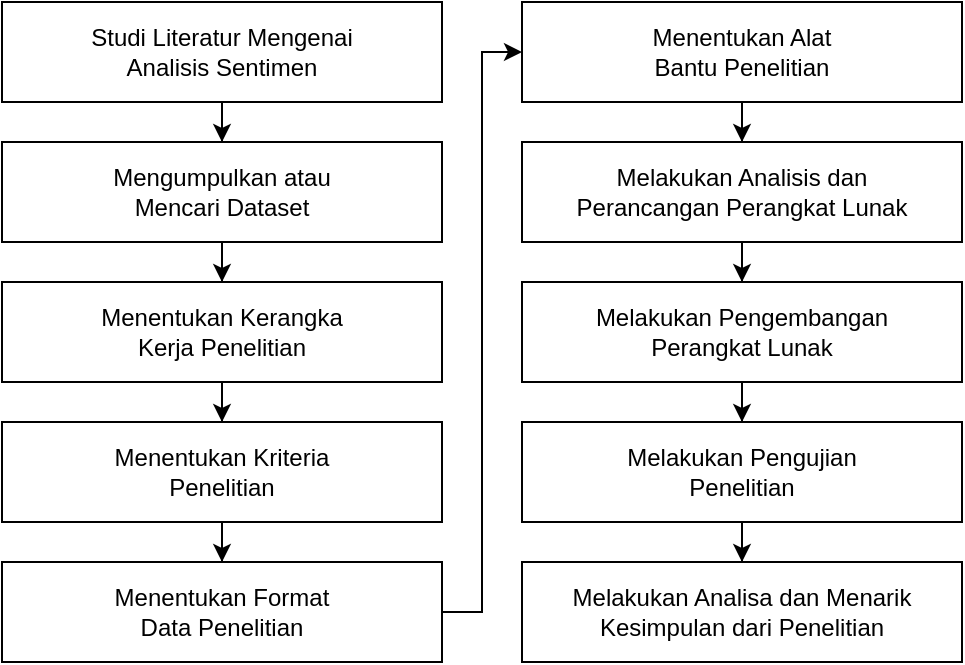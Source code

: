 <mxfile version="20.8.3" type="google" pages="2"><diagram id="yhIveGviw5RlHlQTaVFg" name="tahapan_penelitian"><mxGraphModel grid="1" page="1" gridSize="10" guides="1" tooltips="1" connect="1" arrows="1" fold="1" pageScale="1" pageWidth="850" pageHeight="1100" math="0" shadow="0"><root><mxCell id="0"/><mxCell id="1" parent="0"/><mxCell id="jtmheR5XAk1h23GudtEB-8" style="edgeStyle=orthogonalEdgeStyle;rounded=0;orthogonalLoop=1;jettySize=auto;html=1;entryX=0.5;entryY=0;entryDx=0;entryDy=0;" edge="1" parent="1" source="jtmheR5XAk1h23GudtEB-1" target="jtmheR5XAk1h23GudtEB-3"><mxGeometry relative="1" as="geometry"><mxPoint x="165" y="170" as="targetPoint"/></mxGeometry></mxCell><mxCell id="jtmheR5XAk1h23GudtEB-1" value="Studi Literatur Mengenai&lt;br&gt;Analisis Sentimen" style="rounded=0;fillColor=default;whiteSpace=wrap;html=1;" vertex="1" parent="1"><mxGeometry x="90" y="270" width="220" height="50" as="geometry"/></mxCell><mxCell id="BldqYCpZxygSMuX4SjKf-2" style="edgeStyle=orthogonalEdgeStyle;rounded=0;orthogonalLoop=1;jettySize=auto;html=1;entryX=0.5;entryY=0;entryDx=0;entryDy=0;" edge="1" parent="1" source="jtmheR5XAk1h23GudtEB-3" target="BldqYCpZxygSMuX4SjKf-1"><mxGeometry relative="1" as="geometry"/></mxCell><mxCell id="jtmheR5XAk1h23GudtEB-3" value="Mengumpulkan atau&lt;br&gt;Mencari Dataset" style="rounded=0;whiteSpace=wrap;html=1;" vertex="1" parent="1"><mxGeometry x="90" y="340" width="220" height="50" as="geometry"/></mxCell><mxCell id="jtmheR5XAk1h23GudtEB-6" value="Melakukan Analisa dan Menarik&lt;br&gt;Kesimpulan dari Penelitian" style="rounded=0;whiteSpace=wrap;html=1;" vertex="1" parent="1"><mxGeometry x="350" y="550" width="220" height="50" as="geometry"/></mxCell><mxCell id="WpR0kM_PrdrsGkydmIsF-3" value="" style="edgeStyle=orthogonalEdgeStyle;rounded=0;orthogonalLoop=1;jettySize=auto;html=1;" edge="1" parent="1" source="WpR0kM_PrdrsGkydmIsF-1" target="WpR0kM_PrdrsGkydmIsF-2"><mxGeometry relative="1" as="geometry"/></mxCell><mxCell id="WpR0kM_PrdrsGkydmIsF-1" value="Melakukan Analisis dan&lt;br&gt;Perancangan Perangkat Lunak" style="rounded=0;whiteSpace=wrap;html=1;" vertex="1" parent="1"><mxGeometry x="350" y="340" width="220" height="50" as="geometry"/></mxCell><mxCell id="0N0iKDSsjKHpaA3B86CM-3" style="edgeStyle=orthogonalEdgeStyle;rounded=0;orthogonalLoop=1;jettySize=auto;html=1;" edge="1" parent="1" source="WpR0kM_PrdrsGkydmIsF-2" target="BldqYCpZxygSMuX4SjKf-5"><mxGeometry relative="1" as="geometry"/></mxCell><mxCell id="WpR0kM_PrdrsGkydmIsF-2" value="Melakukan Pengembangan&lt;br&gt;Perangkat Lunak" style="rounded=0;whiteSpace=wrap;html=1;" vertex="1" parent="1"><mxGeometry x="350" y="410" width="220" height="50" as="geometry"/></mxCell><mxCell id="mnUD2GPSD7H3eB25lTAu-6" style="edgeStyle=orthogonalEdgeStyle;rounded=0;orthogonalLoop=1;jettySize=auto;html=1;" edge="1" parent="1" source="BldqYCpZxygSMuX4SjKf-1" target="F1GC3Vm4zsEbqTcw-kZB-2"><mxGeometry relative="1" as="geometry"/></mxCell><mxCell id="BldqYCpZxygSMuX4SjKf-1" value="Menentukan Kerangka&lt;br&gt;Kerja Penelitian" style="rounded=0;whiteSpace=wrap;html=1;" vertex="1" parent="1"><mxGeometry x="90" y="410" width="220" height="50" as="geometry"/></mxCell><mxCell id="X0yBQvgJZxo2LpkXFWfw-1" style="edgeStyle=orthogonalEdgeStyle;rounded=0;orthogonalLoop=1;jettySize=auto;html=1;entryX=0;entryY=0.5;entryDx=0;entryDy=0;" edge="1" parent="1" source="BldqYCpZxygSMuX4SjKf-3" target="BldqYCpZxygSMuX4SjKf-4"><mxGeometry relative="1" as="geometry"/></mxCell><mxCell id="BldqYCpZxygSMuX4SjKf-3" value="Menentukan Format&lt;br&gt;Data Penelitian" style="rounded=0;whiteSpace=wrap;html=1;" vertex="1" parent="1"><mxGeometry x="90" y="550" width="220" height="50" as="geometry"/></mxCell><mxCell id="mnUD2GPSD7H3eB25lTAu-11" style="edgeStyle=orthogonalEdgeStyle;rounded=0;orthogonalLoop=1;jettySize=auto;html=1;" edge="1" parent="1" source="BldqYCpZxygSMuX4SjKf-4" target="WpR0kM_PrdrsGkydmIsF-1"><mxGeometry relative="1" as="geometry"/></mxCell><mxCell id="BldqYCpZxygSMuX4SjKf-4" value="Menentukan Alat&lt;br&gt;Bantu Penelitian" style="rounded=0;whiteSpace=wrap;html=1;" vertex="1" parent="1"><mxGeometry x="350" y="270" width="220" height="50" as="geometry"/></mxCell><mxCell id="mnUD2GPSD7H3eB25lTAu-12" style="edgeStyle=orthogonalEdgeStyle;rounded=0;orthogonalLoop=1;jettySize=auto;html=1;entryX=0.5;entryY=0;entryDx=0;entryDy=0;" edge="1" parent="1" source="BldqYCpZxygSMuX4SjKf-5" target="jtmheR5XAk1h23GudtEB-6"><mxGeometry relative="1" as="geometry"/></mxCell><mxCell id="BldqYCpZxygSMuX4SjKf-5" value="Melakukan Pengujian&lt;br&gt;Penelitian" style="rounded=0;whiteSpace=wrap;html=1;" vertex="1" parent="1"><mxGeometry x="350" y="480" width="220" height="50" as="geometry"/></mxCell><mxCell id="mnUD2GPSD7H3eB25lTAu-9" style="edgeStyle=orthogonalEdgeStyle;rounded=0;orthogonalLoop=1;jettySize=auto;html=1;" edge="1" parent="1" source="F1GC3Vm4zsEbqTcw-kZB-2" target="BldqYCpZxygSMuX4SjKf-3"><mxGeometry relative="1" as="geometry"/></mxCell><mxCell id="F1GC3Vm4zsEbqTcw-kZB-2" value="Menentukan Kriteria&lt;br&gt;Penelitian" style="rounded=0;whiteSpace=wrap;html=1;" vertex="1" parent="1"><mxGeometry x="90" y="480" width="220" height="50" as="geometry"/></mxCell></root></mxGraphModel></diagram><diagram id="uQoEyEFb8LkeIukNeXjM" name="kerangka_kerja_penelitian"><mxGraphModel grid="1" page="1" gridSize="10" guides="1" tooltips="1" connect="1" arrows="1" fold="1" pageScale="1" pageWidth="827" pageHeight="1169" math="0" shadow="0"><root><mxCell id="0"/><mxCell id="1" parent="0"/><mxCell id="02BDx30fMMoK9zIp_xwr-41" value="" style="rounded=0;whiteSpace=wrap;html=1;fillColor=none;dashed=1;" vertex="1" parent="1"><mxGeometry x="385" y="830" width="180" height="170" as="geometry"/></mxCell><mxCell id="02BDx30fMMoK9zIp_xwr-38" value="" style="rounded=0;whiteSpace=wrap;html=1;fillColor=none;dashed=1;" vertex="1" parent="1"><mxGeometry x="185" y="830" width="160" height="328" as="geometry"/></mxCell><mxCell id="02BDx30fMMoK9zIp_xwr-24" style="edgeStyle=orthogonalEdgeStyle;rounded=0;orthogonalLoop=1;jettySize=auto;html=1;" edge="1" parent="1" source="02BDx30fMMoK9zIp_xwr-1" target="02BDx30fMMoK9zIp_xwr-4"><mxGeometry relative="1" as="geometry"/></mxCell><mxCell id="02BDx30fMMoK9zIp_xwr-1" value="Dataset Teks" style="rounded=0;whiteSpace=wrap;html=1;" vertex="1" parent="1"><mxGeometry x="315" y="140" width="120" height="60" as="geometry"/></mxCell><mxCell id="02BDx30fMMoK9zIp_xwr-2" value="" style="rounded=0;whiteSpace=wrap;html=1;fillColor=none;dashed=1;" vertex="1" parent="1"><mxGeometry x="210" y="290" width="330" height="500" as="geometry"/></mxCell><mxCell id="02BDx30fMMoK9zIp_xwr-3" value="Preprocessing" style="text;html=1;strokeColor=none;fillColor=none;align=center;verticalAlign=middle;whiteSpace=wrap;rounded=0;dashed=1;" vertex="1" parent="1"><mxGeometry x="210" y="290" width="110" height="30" as="geometry"/></mxCell><mxCell id="Hbu55LMzY2ok4l7ot7-L-14" style="edgeStyle=orthogonalEdgeStyle;rounded=0;orthogonalLoop=1;jettySize=auto;html=1;entryX=0.5;entryY=0;entryDx=0;entryDy=0;" edge="1" parent="1" source="02BDx30fMMoK9zIp_xwr-4" target="02BDx30fMMoK9zIp_xwr-7"><mxGeometry relative="1" as="geometry"><Array as="points"><mxPoint x="375" y="320"/><mxPoint x="298" y="320"/></Array></mxGeometry></mxCell><mxCell id="02BDx30fMMoK9zIp_xwr-4" value="Casefolding" style="rounded=0;whiteSpace=wrap;html=1;fillColor=default;" vertex="1" parent="1"><mxGeometry x="315" y="220" width="120" height="60" as="geometry"/></mxCell><mxCell id="02BDx30fMMoK9zIp_xwr-22" style="edgeStyle=orthogonalEdgeStyle;rounded=0;orthogonalLoop=1;jettySize=auto;html=1;" edge="1" parent="1" source="02BDx30fMMoK9zIp_xwr-16" target="02BDx30fMMoK9zIp_xwr-18"><mxGeometry relative="1" as="geometry"/></mxCell><mxCell id="02BDx30fMMoK9zIp_xwr-16" value="Slang&lt;br&gt;Handling" style="rounded=0;whiteSpace=wrap;html=1;fillColor=default;" vertex="1" parent="1"><mxGeometry x="250" y="630" width="120" height="60" as="geometry"/></mxCell><mxCell id="Hbu55LMzY2ok4l7ot7-L-10" style="edgeStyle=orthogonalEdgeStyle;rounded=0;orthogonalLoop=1;jettySize=auto;html=1;" edge="1" parent="1" source="02BDx30fMMoK9zIp_xwr-18" target="02BDx30fMMoK9zIp_xwr-19"><mxGeometry relative="1" as="geometry"><Array as="points"><mxPoint x="450" y="700"/><mxPoint x="375" y="700"/></Array></mxGeometry></mxCell><mxCell id="02BDx30fMMoK9zIp_xwr-18" value="Remove&lt;br&gt;Stopword" style="rounded=0;whiteSpace=wrap;html=1;fillColor=default;" vertex="1" parent="1"><mxGeometry x="390" y="630" width="120" height="60" as="geometry"/></mxCell><mxCell id="Hbu55LMzY2ok4l7ot7-L-11" value="Pelatihan" style="edgeStyle=orthogonalEdgeStyle;rounded=0;orthogonalLoop=1;jettySize=auto;html=1;" edge="1" parent="1" source="02BDx30fMMoK9zIp_xwr-19" target="02BDx30fMMoK9zIp_xwr-38"><mxGeometry relative="1" as="geometry"/></mxCell><mxCell id="Hbu55LMzY2ok4l7ot7-L-12" value="Pengujian" style="edgeStyle=orthogonalEdgeStyle;rounded=0;orthogonalLoop=1;jettySize=auto;html=1;entryX=0.5;entryY=0;entryDx=0;entryDy=0;" edge="1" parent="1" source="02BDx30fMMoK9zIp_xwr-19" target="02BDx30fMMoK9zIp_xwr-41"><mxGeometry relative="1" as="geometry"/></mxCell><mxCell id="02BDx30fMMoK9zIp_xwr-19" value="Stemming" style="rounded=0;whiteSpace=wrap;html=1;fillColor=default;" vertex="1" parent="1"><mxGeometry x="315" y="720" width="120" height="60" as="geometry"/></mxCell><mxCell id="02BDx30fMMoK9zIp_xwr-37" style="edgeStyle=orthogonalEdgeStyle;rounded=0;orthogonalLoop=1;jettySize=auto;html=1;" edge="1" parent="1" source="02BDx30fMMoK9zIp_xwr-25" target="02BDx30fMMoK9zIp_xwr-26"><mxGeometry relative="1" as="geometry"/></mxCell><mxCell id="02BDx30fMMoK9zIp_xwr-25" value="Word2Vec" style="rounded=0;whiteSpace=wrap;html=1;fillColor=default;" vertex="1" parent="1"><mxGeometry x="205" y="850" width="120" height="60" as="geometry"/></mxCell><mxCell id="02BDx30fMMoK9zIp_xwr-40" style="edgeStyle=orthogonalEdgeStyle;rounded=0;orthogonalLoop=1;jettySize=auto;html=1;" edge="1" parent="1" source="02BDx30fMMoK9zIp_xwr-26" target="02BDx30fMMoK9zIp_xwr-39"><mxGeometry relative="1" as="geometry"/></mxCell><mxCell id="02BDx30fMMoK9zIp_xwr-26" value="CNN" style="rounded=0;whiteSpace=wrap;html=1;fillColor=default;" vertex="1" parent="1"><mxGeometry x="205" y="930" width="120" height="60" as="geometry"/></mxCell><mxCell id="02BDx30fMMoK9zIp_xwr-30" style="edgeStyle=orthogonalEdgeStyle;rounded=0;orthogonalLoop=1;jettySize=auto;html=1;" edge="1" parent="1" source="02BDx30fMMoK9zIp_xwr-27" target="02BDx30fMMoK9zIp_xwr-28"><mxGeometry relative="1" as="geometry"/></mxCell><mxCell id="02BDx30fMMoK9zIp_xwr-27" value="Analisis Sentimen&lt;br&gt;Menggunakan Model" style="rounded=0;whiteSpace=wrap;html=1;fillColor=default;" vertex="1" parent="1"><mxGeometry x="415" y="848" width="120" height="60" as="geometry"/></mxCell><mxCell id="02BDx30fMMoK9zIp_xwr-31" style="edgeStyle=orthogonalEdgeStyle;rounded=0;orthogonalLoop=1;jettySize=auto;html=1;" edge="1" parent="1" source="02BDx30fMMoK9zIp_xwr-28" target="02BDx30fMMoK9zIp_xwr-29"><mxGeometry relative="1" as="geometry"/></mxCell><mxCell id="02BDx30fMMoK9zIp_xwr-28" value="Hasil&lt;br&gt;Klasifiikasi" style="rounded=0;whiteSpace=wrap;html=1;fillColor=default;" vertex="1" parent="1"><mxGeometry x="415" y="928" width="120" height="60" as="geometry"/></mxCell><mxCell id="02BDx30fMMoK9zIp_xwr-29" value="Selesai" style="rounded=0;whiteSpace=wrap;html=1;fillColor=default;" vertex="1" parent="1"><mxGeometry x="415" y="1028" width="120" height="60" as="geometry"/></mxCell><mxCell id="02BDx30fMMoK9zIp_xwr-43" style="edgeStyle=orthogonalEdgeStyle;rounded=0;orthogonalLoop=1;jettySize=auto;html=1;exitX=1;exitY=0.5;exitDx=0;exitDy=0;exitPerimeter=0;entryX=0;entryY=0.5;entryDx=0;entryDy=0;" edge="1" parent="1" source="02BDx30fMMoK9zIp_xwr-39" target="02BDx30fMMoK9zIp_xwr-27"><mxGeometry relative="1" as="geometry"/></mxCell><mxCell id="02BDx30fMMoK9zIp_xwr-39" value="Model&lt;br&gt;Pembelajaran" style="shape=cylinder3;whiteSpace=wrap;html=1;boundedLbl=1;backgroundOutline=1;size=15;fillColor=default;" vertex="1" parent="1"><mxGeometry x="205" y="1018" width="120" height="120" as="geometry"/></mxCell><mxCell id="Hbu55LMzY2ok4l7ot7-L-2" value="" style="group" connectable="0" vertex="1" parent="1"><mxGeometry x="225" y="330" width="300" height="260" as="geometry"/></mxCell><mxCell id="02BDx30fMMoK9zIp_xwr-5" value="" style="rounded=0;whiteSpace=wrap;html=1;fillColor=none;dashed=1;" vertex="1" parent="Hbu55LMzY2ok4l7ot7-L-2"><mxGeometry width="300" height="260" as="geometry"/></mxCell><mxCell id="02BDx30fMMoK9zIp_xwr-6" value="Cleaning" style="text;html=1;strokeColor=none;fillColor=none;align=center;verticalAlign=middle;whiteSpace=wrap;rounded=0;dashed=1;" vertex="1" parent="Hbu55LMzY2ok4l7ot7-L-2"><mxGeometry y="0.001" width="80" height="27.526" as="geometry"/></mxCell><mxCell id="02BDx30fMMoK9zIp_xwr-7" value="Remove&lt;br&gt;URL" style="rounded=0;whiteSpace=wrap;html=1;fillColor=default;" vertex="1" parent="Hbu55LMzY2ok4l7ot7-L-2"><mxGeometry x="13" y="28.518" width="120" height="55.051" as="geometry"/></mxCell><mxCell id="02BDx30fMMoK9zIp_xwr-8" value="Remove&lt;br&gt;Emoji" style="rounded=0;whiteSpace=wrap;html=1;fillColor=default;" vertex="1" parent="Hbu55LMzY2ok4l7ot7-L-2"><mxGeometry x="160" y="28.516" width="120" height="55.051" as="geometry"/></mxCell><mxCell id="02BDx30fMMoK9zIp_xwr-12" value="" style="edgeStyle=orthogonalEdgeStyle;rounded=0;orthogonalLoop=1;jettySize=auto;html=1;" edge="1" parent="Hbu55LMzY2ok4l7ot7-L-2" source="02BDx30fMMoK9zIp_xwr-7" target="02BDx30fMMoK9zIp_xwr-8"><mxGeometry relative="1" as="geometry"/></mxCell><mxCell id="02BDx30fMMoK9zIp_xwr-9" value="Remove&lt;br&gt;Number" style="rounded=0;whiteSpace=wrap;html=1;fillColor=default;" vertex="1" parent="Hbu55LMzY2ok4l7ot7-L-2"><mxGeometry x="160" y="102.14" width="120" height="55.051" as="geometry"/></mxCell><mxCell id="Hbu55LMzY2ok4l7ot7-L-1" style="edgeStyle=orthogonalEdgeStyle;rounded=0;orthogonalLoop=1;jettySize=auto;html=1;entryX=0.5;entryY=0;entryDx=0;entryDy=0;" edge="1" parent="Hbu55LMzY2ok4l7ot7-L-2" source="02BDx30fMMoK9zIp_xwr-8" target="02BDx30fMMoK9zIp_xwr-9"><mxGeometry relative="1" as="geometry"/></mxCell><mxCell id="02BDx30fMMoK9zIp_xwr-10" value="Remove&lt;br&gt;Punctuation" style="rounded=0;whiteSpace=wrap;html=1;fillColor=default;" vertex="1" parent="Hbu55LMzY2ok4l7ot7-L-2"><mxGeometry x="13" y="102.138" width="120" height="55.051" as="geometry"/></mxCell><mxCell id="02BDx30fMMoK9zIp_xwr-14" style="edgeStyle=orthogonalEdgeStyle;rounded=0;orthogonalLoop=1;jettySize=auto;html=1;" edge="1" parent="Hbu55LMzY2ok4l7ot7-L-2" source="02BDx30fMMoK9zIp_xwr-9" target="02BDx30fMMoK9zIp_xwr-10"><mxGeometry relative="1" as="geometry"/></mxCell><mxCell id="02BDx30fMMoK9zIp_xwr-11" value="Stripping" style="rounded=0;whiteSpace=wrap;html=1;fillColor=default;" vertex="1" parent="Hbu55LMzY2ok4l7ot7-L-2"><mxGeometry x="90" y="185.716" width="120" height="55.051" as="geometry"/></mxCell><mxCell id="02BDx30fMMoK9zIp_xwr-15" style="edgeStyle=orthogonalEdgeStyle;rounded=0;orthogonalLoop=1;jettySize=auto;html=1;entryX=0.5;entryY=0;entryDx=0;entryDy=0;" edge="1" parent="Hbu55LMzY2ok4l7ot7-L-2" source="02BDx30fMMoK9zIp_xwr-10" target="02BDx30fMMoK9zIp_xwr-11"><mxGeometry relative="1" as="geometry"/></mxCell><mxCell id="Hbu55LMzY2ok4l7ot7-L-3" style="edgeStyle=orthogonalEdgeStyle;rounded=0;orthogonalLoop=1;jettySize=auto;html=1;entryX=0.5;entryY=0;entryDx=0;entryDy=0;" edge="1" parent="1" source="02BDx30fMMoK9zIp_xwr-11" target="02BDx30fMMoK9zIp_xwr-16"><mxGeometry relative="1" as="geometry"/></mxCell></root></mxGraphModel></diagram></mxfile>
